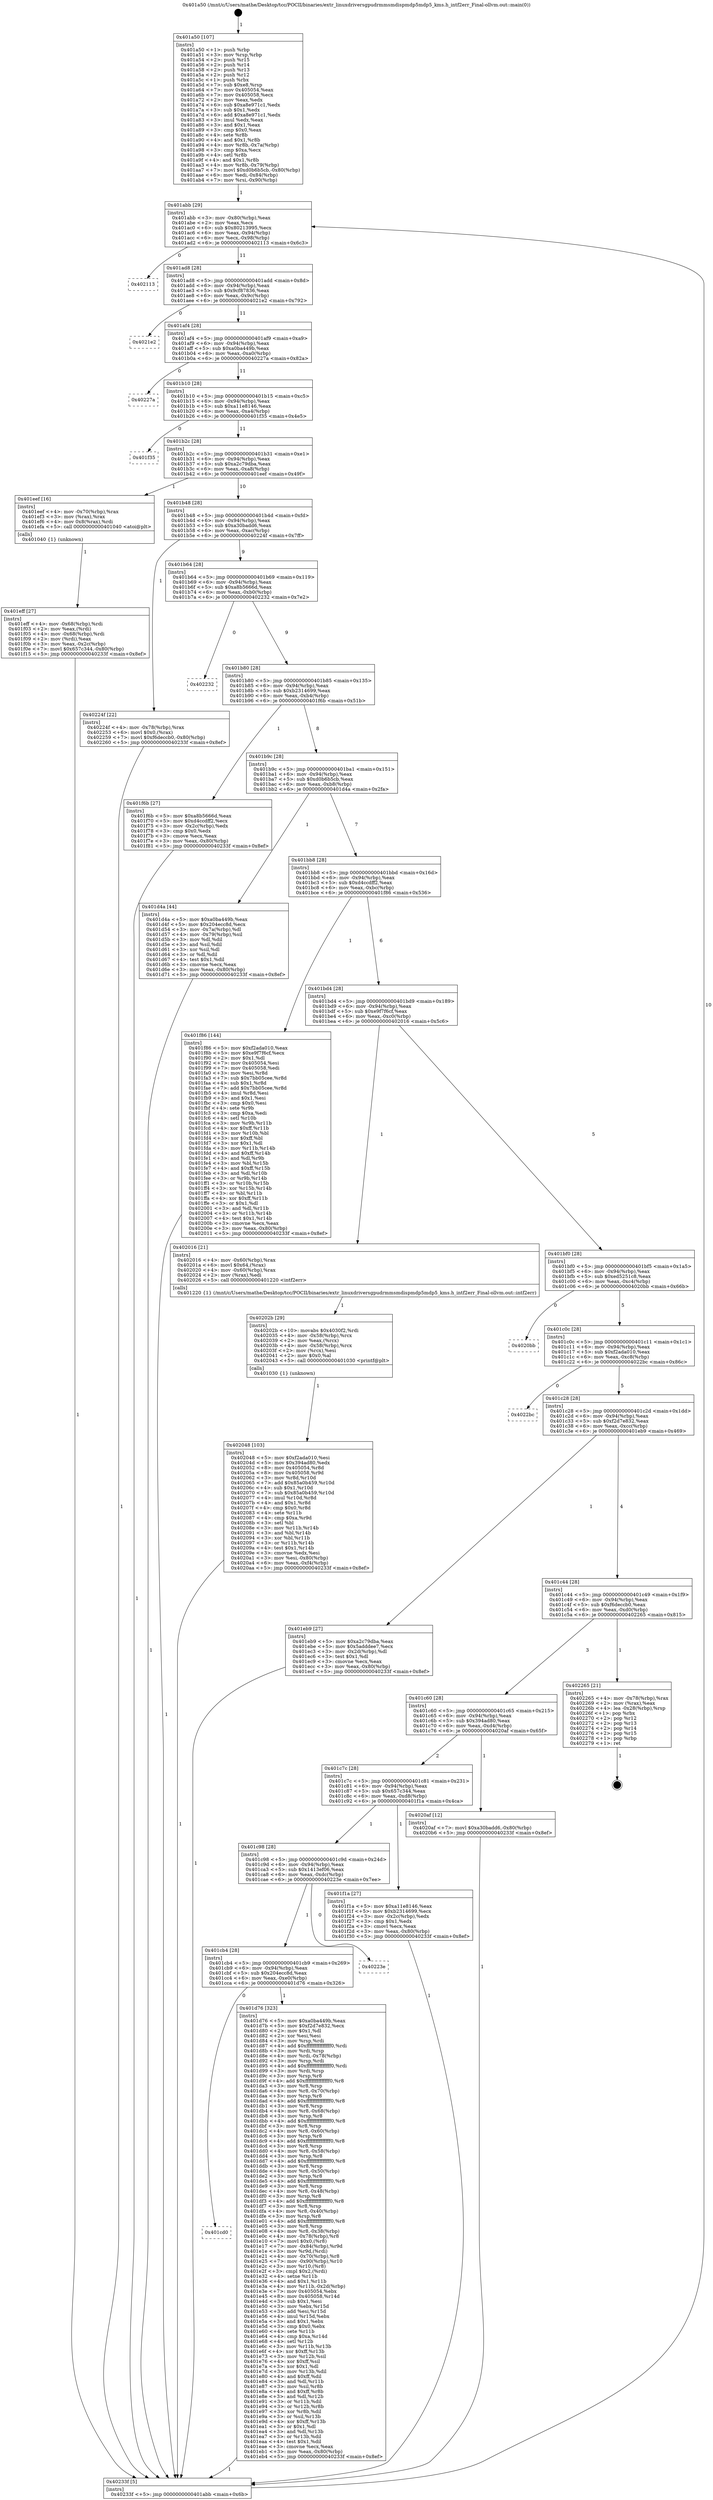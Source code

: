 digraph "0x401a50" {
  label = "0x401a50 (/mnt/c/Users/mathe/Desktop/tcc/POCII/binaries/extr_linuxdriversgpudrmmsmdispmdp5mdp5_kms.h_intf2err_Final-ollvm.out::main(0))"
  labelloc = "t"
  node[shape=record]

  Entry [label="",width=0.3,height=0.3,shape=circle,fillcolor=black,style=filled]
  "0x401abb" [label="{
     0x401abb [29]\l
     | [instrs]\l
     &nbsp;&nbsp;0x401abb \<+3\>: mov -0x80(%rbp),%eax\l
     &nbsp;&nbsp;0x401abe \<+2\>: mov %eax,%ecx\l
     &nbsp;&nbsp;0x401ac0 \<+6\>: sub $0x80213995,%ecx\l
     &nbsp;&nbsp;0x401ac6 \<+6\>: mov %eax,-0x94(%rbp)\l
     &nbsp;&nbsp;0x401acc \<+6\>: mov %ecx,-0x98(%rbp)\l
     &nbsp;&nbsp;0x401ad2 \<+6\>: je 0000000000402113 \<main+0x6c3\>\l
  }"]
  "0x402113" [label="{
     0x402113\l
  }", style=dashed]
  "0x401ad8" [label="{
     0x401ad8 [28]\l
     | [instrs]\l
     &nbsp;&nbsp;0x401ad8 \<+5\>: jmp 0000000000401add \<main+0x8d\>\l
     &nbsp;&nbsp;0x401add \<+6\>: mov -0x94(%rbp),%eax\l
     &nbsp;&nbsp;0x401ae3 \<+5\>: sub $0x9cf87836,%eax\l
     &nbsp;&nbsp;0x401ae8 \<+6\>: mov %eax,-0x9c(%rbp)\l
     &nbsp;&nbsp;0x401aee \<+6\>: je 00000000004021e2 \<main+0x792\>\l
  }"]
  Exit [label="",width=0.3,height=0.3,shape=circle,fillcolor=black,style=filled,peripheries=2]
  "0x4021e2" [label="{
     0x4021e2\l
  }", style=dashed]
  "0x401af4" [label="{
     0x401af4 [28]\l
     | [instrs]\l
     &nbsp;&nbsp;0x401af4 \<+5\>: jmp 0000000000401af9 \<main+0xa9\>\l
     &nbsp;&nbsp;0x401af9 \<+6\>: mov -0x94(%rbp),%eax\l
     &nbsp;&nbsp;0x401aff \<+5\>: sub $0xa0ba449b,%eax\l
     &nbsp;&nbsp;0x401b04 \<+6\>: mov %eax,-0xa0(%rbp)\l
     &nbsp;&nbsp;0x401b0a \<+6\>: je 000000000040227a \<main+0x82a\>\l
  }"]
  "0x402048" [label="{
     0x402048 [103]\l
     | [instrs]\l
     &nbsp;&nbsp;0x402048 \<+5\>: mov $0xf2ada010,%esi\l
     &nbsp;&nbsp;0x40204d \<+5\>: mov $0x394ad80,%edx\l
     &nbsp;&nbsp;0x402052 \<+8\>: mov 0x405054,%r8d\l
     &nbsp;&nbsp;0x40205a \<+8\>: mov 0x405058,%r9d\l
     &nbsp;&nbsp;0x402062 \<+3\>: mov %r8d,%r10d\l
     &nbsp;&nbsp;0x402065 \<+7\>: add $0x85a0b459,%r10d\l
     &nbsp;&nbsp;0x40206c \<+4\>: sub $0x1,%r10d\l
     &nbsp;&nbsp;0x402070 \<+7\>: sub $0x85a0b459,%r10d\l
     &nbsp;&nbsp;0x402077 \<+4\>: imul %r10d,%r8d\l
     &nbsp;&nbsp;0x40207b \<+4\>: and $0x1,%r8d\l
     &nbsp;&nbsp;0x40207f \<+4\>: cmp $0x0,%r8d\l
     &nbsp;&nbsp;0x402083 \<+4\>: sete %r11b\l
     &nbsp;&nbsp;0x402087 \<+4\>: cmp $0xa,%r9d\l
     &nbsp;&nbsp;0x40208b \<+3\>: setl %bl\l
     &nbsp;&nbsp;0x40208e \<+3\>: mov %r11b,%r14b\l
     &nbsp;&nbsp;0x402091 \<+3\>: and %bl,%r14b\l
     &nbsp;&nbsp;0x402094 \<+3\>: xor %bl,%r11b\l
     &nbsp;&nbsp;0x402097 \<+3\>: or %r11b,%r14b\l
     &nbsp;&nbsp;0x40209a \<+4\>: test $0x1,%r14b\l
     &nbsp;&nbsp;0x40209e \<+3\>: cmovne %edx,%esi\l
     &nbsp;&nbsp;0x4020a1 \<+3\>: mov %esi,-0x80(%rbp)\l
     &nbsp;&nbsp;0x4020a4 \<+6\>: mov %eax,-0xf4(%rbp)\l
     &nbsp;&nbsp;0x4020aa \<+5\>: jmp 000000000040233f \<main+0x8ef\>\l
  }"]
  "0x40227a" [label="{
     0x40227a\l
  }", style=dashed]
  "0x401b10" [label="{
     0x401b10 [28]\l
     | [instrs]\l
     &nbsp;&nbsp;0x401b10 \<+5\>: jmp 0000000000401b15 \<main+0xc5\>\l
     &nbsp;&nbsp;0x401b15 \<+6\>: mov -0x94(%rbp),%eax\l
     &nbsp;&nbsp;0x401b1b \<+5\>: sub $0xa11e8146,%eax\l
     &nbsp;&nbsp;0x401b20 \<+6\>: mov %eax,-0xa4(%rbp)\l
     &nbsp;&nbsp;0x401b26 \<+6\>: je 0000000000401f35 \<main+0x4e5\>\l
  }"]
  "0x40202b" [label="{
     0x40202b [29]\l
     | [instrs]\l
     &nbsp;&nbsp;0x40202b \<+10\>: movabs $0x4030f2,%rdi\l
     &nbsp;&nbsp;0x402035 \<+4\>: mov -0x58(%rbp),%rcx\l
     &nbsp;&nbsp;0x402039 \<+2\>: mov %eax,(%rcx)\l
     &nbsp;&nbsp;0x40203b \<+4\>: mov -0x58(%rbp),%rcx\l
     &nbsp;&nbsp;0x40203f \<+2\>: mov (%rcx),%esi\l
     &nbsp;&nbsp;0x402041 \<+2\>: mov $0x0,%al\l
     &nbsp;&nbsp;0x402043 \<+5\>: call 0000000000401030 \<printf@plt\>\l
     | [calls]\l
     &nbsp;&nbsp;0x401030 \{1\} (unknown)\l
  }"]
  "0x401f35" [label="{
     0x401f35\l
  }", style=dashed]
  "0x401b2c" [label="{
     0x401b2c [28]\l
     | [instrs]\l
     &nbsp;&nbsp;0x401b2c \<+5\>: jmp 0000000000401b31 \<main+0xe1\>\l
     &nbsp;&nbsp;0x401b31 \<+6\>: mov -0x94(%rbp),%eax\l
     &nbsp;&nbsp;0x401b37 \<+5\>: sub $0xa2c79dba,%eax\l
     &nbsp;&nbsp;0x401b3c \<+6\>: mov %eax,-0xa8(%rbp)\l
     &nbsp;&nbsp;0x401b42 \<+6\>: je 0000000000401eef \<main+0x49f\>\l
  }"]
  "0x401eff" [label="{
     0x401eff [27]\l
     | [instrs]\l
     &nbsp;&nbsp;0x401eff \<+4\>: mov -0x68(%rbp),%rdi\l
     &nbsp;&nbsp;0x401f03 \<+2\>: mov %eax,(%rdi)\l
     &nbsp;&nbsp;0x401f05 \<+4\>: mov -0x68(%rbp),%rdi\l
     &nbsp;&nbsp;0x401f09 \<+2\>: mov (%rdi),%eax\l
     &nbsp;&nbsp;0x401f0b \<+3\>: mov %eax,-0x2c(%rbp)\l
     &nbsp;&nbsp;0x401f0e \<+7\>: movl $0x657c344,-0x80(%rbp)\l
     &nbsp;&nbsp;0x401f15 \<+5\>: jmp 000000000040233f \<main+0x8ef\>\l
  }"]
  "0x401eef" [label="{
     0x401eef [16]\l
     | [instrs]\l
     &nbsp;&nbsp;0x401eef \<+4\>: mov -0x70(%rbp),%rax\l
     &nbsp;&nbsp;0x401ef3 \<+3\>: mov (%rax),%rax\l
     &nbsp;&nbsp;0x401ef6 \<+4\>: mov 0x8(%rax),%rdi\l
     &nbsp;&nbsp;0x401efa \<+5\>: call 0000000000401040 \<atoi@plt\>\l
     | [calls]\l
     &nbsp;&nbsp;0x401040 \{1\} (unknown)\l
  }"]
  "0x401b48" [label="{
     0x401b48 [28]\l
     | [instrs]\l
     &nbsp;&nbsp;0x401b48 \<+5\>: jmp 0000000000401b4d \<main+0xfd\>\l
     &nbsp;&nbsp;0x401b4d \<+6\>: mov -0x94(%rbp),%eax\l
     &nbsp;&nbsp;0x401b53 \<+5\>: sub $0xa30badd6,%eax\l
     &nbsp;&nbsp;0x401b58 \<+6\>: mov %eax,-0xac(%rbp)\l
     &nbsp;&nbsp;0x401b5e \<+6\>: je 000000000040224f \<main+0x7ff\>\l
  }"]
  "0x401cd0" [label="{
     0x401cd0\l
  }", style=dashed]
  "0x40224f" [label="{
     0x40224f [22]\l
     | [instrs]\l
     &nbsp;&nbsp;0x40224f \<+4\>: mov -0x78(%rbp),%rax\l
     &nbsp;&nbsp;0x402253 \<+6\>: movl $0x0,(%rax)\l
     &nbsp;&nbsp;0x402259 \<+7\>: movl $0xf6deccb0,-0x80(%rbp)\l
     &nbsp;&nbsp;0x402260 \<+5\>: jmp 000000000040233f \<main+0x8ef\>\l
  }"]
  "0x401b64" [label="{
     0x401b64 [28]\l
     | [instrs]\l
     &nbsp;&nbsp;0x401b64 \<+5\>: jmp 0000000000401b69 \<main+0x119\>\l
     &nbsp;&nbsp;0x401b69 \<+6\>: mov -0x94(%rbp),%eax\l
     &nbsp;&nbsp;0x401b6f \<+5\>: sub $0xa8b5666d,%eax\l
     &nbsp;&nbsp;0x401b74 \<+6\>: mov %eax,-0xb0(%rbp)\l
     &nbsp;&nbsp;0x401b7a \<+6\>: je 0000000000402232 \<main+0x7e2\>\l
  }"]
  "0x401d76" [label="{
     0x401d76 [323]\l
     | [instrs]\l
     &nbsp;&nbsp;0x401d76 \<+5\>: mov $0xa0ba449b,%eax\l
     &nbsp;&nbsp;0x401d7b \<+5\>: mov $0xf2d7e832,%ecx\l
     &nbsp;&nbsp;0x401d80 \<+2\>: mov $0x1,%dl\l
     &nbsp;&nbsp;0x401d82 \<+2\>: xor %esi,%esi\l
     &nbsp;&nbsp;0x401d84 \<+3\>: mov %rsp,%rdi\l
     &nbsp;&nbsp;0x401d87 \<+4\>: add $0xfffffffffffffff0,%rdi\l
     &nbsp;&nbsp;0x401d8b \<+3\>: mov %rdi,%rsp\l
     &nbsp;&nbsp;0x401d8e \<+4\>: mov %rdi,-0x78(%rbp)\l
     &nbsp;&nbsp;0x401d92 \<+3\>: mov %rsp,%rdi\l
     &nbsp;&nbsp;0x401d95 \<+4\>: add $0xfffffffffffffff0,%rdi\l
     &nbsp;&nbsp;0x401d99 \<+3\>: mov %rdi,%rsp\l
     &nbsp;&nbsp;0x401d9c \<+3\>: mov %rsp,%r8\l
     &nbsp;&nbsp;0x401d9f \<+4\>: add $0xfffffffffffffff0,%r8\l
     &nbsp;&nbsp;0x401da3 \<+3\>: mov %r8,%rsp\l
     &nbsp;&nbsp;0x401da6 \<+4\>: mov %r8,-0x70(%rbp)\l
     &nbsp;&nbsp;0x401daa \<+3\>: mov %rsp,%r8\l
     &nbsp;&nbsp;0x401dad \<+4\>: add $0xfffffffffffffff0,%r8\l
     &nbsp;&nbsp;0x401db1 \<+3\>: mov %r8,%rsp\l
     &nbsp;&nbsp;0x401db4 \<+4\>: mov %r8,-0x68(%rbp)\l
     &nbsp;&nbsp;0x401db8 \<+3\>: mov %rsp,%r8\l
     &nbsp;&nbsp;0x401dbb \<+4\>: add $0xfffffffffffffff0,%r8\l
     &nbsp;&nbsp;0x401dbf \<+3\>: mov %r8,%rsp\l
     &nbsp;&nbsp;0x401dc2 \<+4\>: mov %r8,-0x60(%rbp)\l
     &nbsp;&nbsp;0x401dc6 \<+3\>: mov %rsp,%r8\l
     &nbsp;&nbsp;0x401dc9 \<+4\>: add $0xfffffffffffffff0,%r8\l
     &nbsp;&nbsp;0x401dcd \<+3\>: mov %r8,%rsp\l
     &nbsp;&nbsp;0x401dd0 \<+4\>: mov %r8,-0x58(%rbp)\l
     &nbsp;&nbsp;0x401dd4 \<+3\>: mov %rsp,%r8\l
     &nbsp;&nbsp;0x401dd7 \<+4\>: add $0xfffffffffffffff0,%r8\l
     &nbsp;&nbsp;0x401ddb \<+3\>: mov %r8,%rsp\l
     &nbsp;&nbsp;0x401dde \<+4\>: mov %r8,-0x50(%rbp)\l
     &nbsp;&nbsp;0x401de2 \<+3\>: mov %rsp,%r8\l
     &nbsp;&nbsp;0x401de5 \<+4\>: add $0xfffffffffffffff0,%r8\l
     &nbsp;&nbsp;0x401de9 \<+3\>: mov %r8,%rsp\l
     &nbsp;&nbsp;0x401dec \<+4\>: mov %r8,-0x48(%rbp)\l
     &nbsp;&nbsp;0x401df0 \<+3\>: mov %rsp,%r8\l
     &nbsp;&nbsp;0x401df3 \<+4\>: add $0xfffffffffffffff0,%r8\l
     &nbsp;&nbsp;0x401df7 \<+3\>: mov %r8,%rsp\l
     &nbsp;&nbsp;0x401dfa \<+4\>: mov %r8,-0x40(%rbp)\l
     &nbsp;&nbsp;0x401dfe \<+3\>: mov %rsp,%r8\l
     &nbsp;&nbsp;0x401e01 \<+4\>: add $0xfffffffffffffff0,%r8\l
     &nbsp;&nbsp;0x401e05 \<+3\>: mov %r8,%rsp\l
     &nbsp;&nbsp;0x401e08 \<+4\>: mov %r8,-0x38(%rbp)\l
     &nbsp;&nbsp;0x401e0c \<+4\>: mov -0x78(%rbp),%r8\l
     &nbsp;&nbsp;0x401e10 \<+7\>: movl $0x0,(%r8)\l
     &nbsp;&nbsp;0x401e17 \<+7\>: mov -0x84(%rbp),%r9d\l
     &nbsp;&nbsp;0x401e1e \<+3\>: mov %r9d,(%rdi)\l
     &nbsp;&nbsp;0x401e21 \<+4\>: mov -0x70(%rbp),%r8\l
     &nbsp;&nbsp;0x401e25 \<+7\>: mov -0x90(%rbp),%r10\l
     &nbsp;&nbsp;0x401e2c \<+3\>: mov %r10,(%r8)\l
     &nbsp;&nbsp;0x401e2f \<+3\>: cmpl $0x2,(%rdi)\l
     &nbsp;&nbsp;0x401e32 \<+4\>: setne %r11b\l
     &nbsp;&nbsp;0x401e36 \<+4\>: and $0x1,%r11b\l
     &nbsp;&nbsp;0x401e3a \<+4\>: mov %r11b,-0x2d(%rbp)\l
     &nbsp;&nbsp;0x401e3e \<+7\>: mov 0x405054,%ebx\l
     &nbsp;&nbsp;0x401e45 \<+8\>: mov 0x405058,%r14d\l
     &nbsp;&nbsp;0x401e4d \<+3\>: sub $0x1,%esi\l
     &nbsp;&nbsp;0x401e50 \<+3\>: mov %ebx,%r15d\l
     &nbsp;&nbsp;0x401e53 \<+3\>: add %esi,%r15d\l
     &nbsp;&nbsp;0x401e56 \<+4\>: imul %r15d,%ebx\l
     &nbsp;&nbsp;0x401e5a \<+3\>: and $0x1,%ebx\l
     &nbsp;&nbsp;0x401e5d \<+3\>: cmp $0x0,%ebx\l
     &nbsp;&nbsp;0x401e60 \<+4\>: sete %r11b\l
     &nbsp;&nbsp;0x401e64 \<+4\>: cmp $0xa,%r14d\l
     &nbsp;&nbsp;0x401e68 \<+4\>: setl %r12b\l
     &nbsp;&nbsp;0x401e6c \<+3\>: mov %r11b,%r13b\l
     &nbsp;&nbsp;0x401e6f \<+4\>: xor $0xff,%r13b\l
     &nbsp;&nbsp;0x401e73 \<+3\>: mov %r12b,%sil\l
     &nbsp;&nbsp;0x401e76 \<+4\>: xor $0xff,%sil\l
     &nbsp;&nbsp;0x401e7a \<+3\>: xor $0x1,%dl\l
     &nbsp;&nbsp;0x401e7d \<+3\>: mov %r13b,%dil\l
     &nbsp;&nbsp;0x401e80 \<+4\>: and $0xff,%dil\l
     &nbsp;&nbsp;0x401e84 \<+3\>: and %dl,%r11b\l
     &nbsp;&nbsp;0x401e87 \<+3\>: mov %sil,%r8b\l
     &nbsp;&nbsp;0x401e8a \<+4\>: and $0xff,%r8b\l
     &nbsp;&nbsp;0x401e8e \<+3\>: and %dl,%r12b\l
     &nbsp;&nbsp;0x401e91 \<+3\>: or %r11b,%dil\l
     &nbsp;&nbsp;0x401e94 \<+3\>: or %r12b,%r8b\l
     &nbsp;&nbsp;0x401e97 \<+3\>: xor %r8b,%dil\l
     &nbsp;&nbsp;0x401e9a \<+3\>: or %sil,%r13b\l
     &nbsp;&nbsp;0x401e9d \<+4\>: xor $0xff,%r13b\l
     &nbsp;&nbsp;0x401ea1 \<+3\>: or $0x1,%dl\l
     &nbsp;&nbsp;0x401ea4 \<+3\>: and %dl,%r13b\l
     &nbsp;&nbsp;0x401ea7 \<+3\>: or %r13b,%dil\l
     &nbsp;&nbsp;0x401eaa \<+4\>: test $0x1,%dil\l
     &nbsp;&nbsp;0x401eae \<+3\>: cmovne %ecx,%eax\l
     &nbsp;&nbsp;0x401eb1 \<+3\>: mov %eax,-0x80(%rbp)\l
     &nbsp;&nbsp;0x401eb4 \<+5\>: jmp 000000000040233f \<main+0x8ef\>\l
  }"]
  "0x402232" [label="{
     0x402232\l
  }", style=dashed]
  "0x401b80" [label="{
     0x401b80 [28]\l
     | [instrs]\l
     &nbsp;&nbsp;0x401b80 \<+5\>: jmp 0000000000401b85 \<main+0x135\>\l
     &nbsp;&nbsp;0x401b85 \<+6\>: mov -0x94(%rbp),%eax\l
     &nbsp;&nbsp;0x401b8b \<+5\>: sub $0xb2314699,%eax\l
     &nbsp;&nbsp;0x401b90 \<+6\>: mov %eax,-0xb4(%rbp)\l
     &nbsp;&nbsp;0x401b96 \<+6\>: je 0000000000401f6b \<main+0x51b\>\l
  }"]
  "0x401cb4" [label="{
     0x401cb4 [28]\l
     | [instrs]\l
     &nbsp;&nbsp;0x401cb4 \<+5\>: jmp 0000000000401cb9 \<main+0x269\>\l
     &nbsp;&nbsp;0x401cb9 \<+6\>: mov -0x94(%rbp),%eax\l
     &nbsp;&nbsp;0x401cbf \<+5\>: sub $0x204ecc8d,%eax\l
     &nbsp;&nbsp;0x401cc4 \<+6\>: mov %eax,-0xe0(%rbp)\l
     &nbsp;&nbsp;0x401cca \<+6\>: je 0000000000401d76 \<main+0x326\>\l
  }"]
  "0x401f6b" [label="{
     0x401f6b [27]\l
     | [instrs]\l
     &nbsp;&nbsp;0x401f6b \<+5\>: mov $0xa8b5666d,%eax\l
     &nbsp;&nbsp;0x401f70 \<+5\>: mov $0xd4ccdff2,%ecx\l
     &nbsp;&nbsp;0x401f75 \<+3\>: mov -0x2c(%rbp),%edx\l
     &nbsp;&nbsp;0x401f78 \<+3\>: cmp $0x0,%edx\l
     &nbsp;&nbsp;0x401f7b \<+3\>: cmove %ecx,%eax\l
     &nbsp;&nbsp;0x401f7e \<+3\>: mov %eax,-0x80(%rbp)\l
     &nbsp;&nbsp;0x401f81 \<+5\>: jmp 000000000040233f \<main+0x8ef\>\l
  }"]
  "0x401b9c" [label="{
     0x401b9c [28]\l
     | [instrs]\l
     &nbsp;&nbsp;0x401b9c \<+5\>: jmp 0000000000401ba1 \<main+0x151\>\l
     &nbsp;&nbsp;0x401ba1 \<+6\>: mov -0x94(%rbp),%eax\l
     &nbsp;&nbsp;0x401ba7 \<+5\>: sub $0xd0b6b5cb,%eax\l
     &nbsp;&nbsp;0x401bac \<+6\>: mov %eax,-0xb8(%rbp)\l
     &nbsp;&nbsp;0x401bb2 \<+6\>: je 0000000000401d4a \<main+0x2fa\>\l
  }"]
  "0x40223e" [label="{
     0x40223e\l
  }", style=dashed]
  "0x401d4a" [label="{
     0x401d4a [44]\l
     | [instrs]\l
     &nbsp;&nbsp;0x401d4a \<+5\>: mov $0xa0ba449b,%eax\l
     &nbsp;&nbsp;0x401d4f \<+5\>: mov $0x204ecc8d,%ecx\l
     &nbsp;&nbsp;0x401d54 \<+3\>: mov -0x7a(%rbp),%dl\l
     &nbsp;&nbsp;0x401d57 \<+4\>: mov -0x79(%rbp),%sil\l
     &nbsp;&nbsp;0x401d5b \<+3\>: mov %dl,%dil\l
     &nbsp;&nbsp;0x401d5e \<+3\>: and %sil,%dil\l
     &nbsp;&nbsp;0x401d61 \<+3\>: xor %sil,%dl\l
     &nbsp;&nbsp;0x401d64 \<+3\>: or %dl,%dil\l
     &nbsp;&nbsp;0x401d67 \<+4\>: test $0x1,%dil\l
     &nbsp;&nbsp;0x401d6b \<+3\>: cmovne %ecx,%eax\l
     &nbsp;&nbsp;0x401d6e \<+3\>: mov %eax,-0x80(%rbp)\l
     &nbsp;&nbsp;0x401d71 \<+5\>: jmp 000000000040233f \<main+0x8ef\>\l
  }"]
  "0x401bb8" [label="{
     0x401bb8 [28]\l
     | [instrs]\l
     &nbsp;&nbsp;0x401bb8 \<+5\>: jmp 0000000000401bbd \<main+0x16d\>\l
     &nbsp;&nbsp;0x401bbd \<+6\>: mov -0x94(%rbp),%eax\l
     &nbsp;&nbsp;0x401bc3 \<+5\>: sub $0xd4ccdff2,%eax\l
     &nbsp;&nbsp;0x401bc8 \<+6\>: mov %eax,-0xbc(%rbp)\l
     &nbsp;&nbsp;0x401bce \<+6\>: je 0000000000401f86 \<main+0x536\>\l
  }"]
  "0x40233f" [label="{
     0x40233f [5]\l
     | [instrs]\l
     &nbsp;&nbsp;0x40233f \<+5\>: jmp 0000000000401abb \<main+0x6b\>\l
  }"]
  "0x401a50" [label="{
     0x401a50 [107]\l
     | [instrs]\l
     &nbsp;&nbsp;0x401a50 \<+1\>: push %rbp\l
     &nbsp;&nbsp;0x401a51 \<+3\>: mov %rsp,%rbp\l
     &nbsp;&nbsp;0x401a54 \<+2\>: push %r15\l
     &nbsp;&nbsp;0x401a56 \<+2\>: push %r14\l
     &nbsp;&nbsp;0x401a58 \<+2\>: push %r13\l
     &nbsp;&nbsp;0x401a5a \<+2\>: push %r12\l
     &nbsp;&nbsp;0x401a5c \<+1\>: push %rbx\l
     &nbsp;&nbsp;0x401a5d \<+7\>: sub $0xe8,%rsp\l
     &nbsp;&nbsp;0x401a64 \<+7\>: mov 0x405054,%eax\l
     &nbsp;&nbsp;0x401a6b \<+7\>: mov 0x405058,%ecx\l
     &nbsp;&nbsp;0x401a72 \<+2\>: mov %eax,%edx\l
     &nbsp;&nbsp;0x401a74 \<+6\>: sub $0xa8e971c1,%edx\l
     &nbsp;&nbsp;0x401a7a \<+3\>: sub $0x1,%edx\l
     &nbsp;&nbsp;0x401a7d \<+6\>: add $0xa8e971c1,%edx\l
     &nbsp;&nbsp;0x401a83 \<+3\>: imul %edx,%eax\l
     &nbsp;&nbsp;0x401a86 \<+3\>: and $0x1,%eax\l
     &nbsp;&nbsp;0x401a89 \<+3\>: cmp $0x0,%eax\l
     &nbsp;&nbsp;0x401a8c \<+4\>: sete %r8b\l
     &nbsp;&nbsp;0x401a90 \<+4\>: and $0x1,%r8b\l
     &nbsp;&nbsp;0x401a94 \<+4\>: mov %r8b,-0x7a(%rbp)\l
     &nbsp;&nbsp;0x401a98 \<+3\>: cmp $0xa,%ecx\l
     &nbsp;&nbsp;0x401a9b \<+4\>: setl %r8b\l
     &nbsp;&nbsp;0x401a9f \<+4\>: and $0x1,%r8b\l
     &nbsp;&nbsp;0x401aa3 \<+4\>: mov %r8b,-0x79(%rbp)\l
     &nbsp;&nbsp;0x401aa7 \<+7\>: movl $0xd0b6b5cb,-0x80(%rbp)\l
     &nbsp;&nbsp;0x401aae \<+6\>: mov %edi,-0x84(%rbp)\l
     &nbsp;&nbsp;0x401ab4 \<+7\>: mov %rsi,-0x90(%rbp)\l
  }"]
  "0x401c98" [label="{
     0x401c98 [28]\l
     | [instrs]\l
     &nbsp;&nbsp;0x401c98 \<+5\>: jmp 0000000000401c9d \<main+0x24d\>\l
     &nbsp;&nbsp;0x401c9d \<+6\>: mov -0x94(%rbp),%eax\l
     &nbsp;&nbsp;0x401ca3 \<+5\>: sub $0x1413ef06,%eax\l
     &nbsp;&nbsp;0x401ca8 \<+6\>: mov %eax,-0xdc(%rbp)\l
     &nbsp;&nbsp;0x401cae \<+6\>: je 000000000040223e \<main+0x7ee\>\l
  }"]
  "0x401f86" [label="{
     0x401f86 [144]\l
     | [instrs]\l
     &nbsp;&nbsp;0x401f86 \<+5\>: mov $0xf2ada010,%eax\l
     &nbsp;&nbsp;0x401f8b \<+5\>: mov $0xe9f7f6cf,%ecx\l
     &nbsp;&nbsp;0x401f90 \<+2\>: mov $0x1,%dl\l
     &nbsp;&nbsp;0x401f92 \<+7\>: mov 0x405054,%esi\l
     &nbsp;&nbsp;0x401f99 \<+7\>: mov 0x405058,%edi\l
     &nbsp;&nbsp;0x401fa0 \<+3\>: mov %esi,%r8d\l
     &nbsp;&nbsp;0x401fa3 \<+7\>: sub $0x7bb05cee,%r8d\l
     &nbsp;&nbsp;0x401faa \<+4\>: sub $0x1,%r8d\l
     &nbsp;&nbsp;0x401fae \<+7\>: add $0x7bb05cee,%r8d\l
     &nbsp;&nbsp;0x401fb5 \<+4\>: imul %r8d,%esi\l
     &nbsp;&nbsp;0x401fb9 \<+3\>: and $0x1,%esi\l
     &nbsp;&nbsp;0x401fbc \<+3\>: cmp $0x0,%esi\l
     &nbsp;&nbsp;0x401fbf \<+4\>: sete %r9b\l
     &nbsp;&nbsp;0x401fc3 \<+3\>: cmp $0xa,%edi\l
     &nbsp;&nbsp;0x401fc6 \<+4\>: setl %r10b\l
     &nbsp;&nbsp;0x401fca \<+3\>: mov %r9b,%r11b\l
     &nbsp;&nbsp;0x401fcd \<+4\>: xor $0xff,%r11b\l
     &nbsp;&nbsp;0x401fd1 \<+3\>: mov %r10b,%bl\l
     &nbsp;&nbsp;0x401fd4 \<+3\>: xor $0xff,%bl\l
     &nbsp;&nbsp;0x401fd7 \<+3\>: xor $0x1,%dl\l
     &nbsp;&nbsp;0x401fda \<+3\>: mov %r11b,%r14b\l
     &nbsp;&nbsp;0x401fdd \<+4\>: and $0xff,%r14b\l
     &nbsp;&nbsp;0x401fe1 \<+3\>: and %dl,%r9b\l
     &nbsp;&nbsp;0x401fe4 \<+3\>: mov %bl,%r15b\l
     &nbsp;&nbsp;0x401fe7 \<+4\>: and $0xff,%r15b\l
     &nbsp;&nbsp;0x401feb \<+3\>: and %dl,%r10b\l
     &nbsp;&nbsp;0x401fee \<+3\>: or %r9b,%r14b\l
     &nbsp;&nbsp;0x401ff1 \<+3\>: or %r10b,%r15b\l
     &nbsp;&nbsp;0x401ff4 \<+3\>: xor %r15b,%r14b\l
     &nbsp;&nbsp;0x401ff7 \<+3\>: or %bl,%r11b\l
     &nbsp;&nbsp;0x401ffa \<+4\>: xor $0xff,%r11b\l
     &nbsp;&nbsp;0x401ffe \<+3\>: or $0x1,%dl\l
     &nbsp;&nbsp;0x402001 \<+3\>: and %dl,%r11b\l
     &nbsp;&nbsp;0x402004 \<+3\>: or %r11b,%r14b\l
     &nbsp;&nbsp;0x402007 \<+4\>: test $0x1,%r14b\l
     &nbsp;&nbsp;0x40200b \<+3\>: cmovne %ecx,%eax\l
     &nbsp;&nbsp;0x40200e \<+3\>: mov %eax,-0x80(%rbp)\l
     &nbsp;&nbsp;0x402011 \<+5\>: jmp 000000000040233f \<main+0x8ef\>\l
  }"]
  "0x401bd4" [label="{
     0x401bd4 [28]\l
     | [instrs]\l
     &nbsp;&nbsp;0x401bd4 \<+5\>: jmp 0000000000401bd9 \<main+0x189\>\l
     &nbsp;&nbsp;0x401bd9 \<+6\>: mov -0x94(%rbp),%eax\l
     &nbsp;&nbsp;0x401bdf \<+5\>: sub $0xe9f7f6cf,%eax\l
     &nbsp;&nbsp;0x401be4 \<+6\>: mov %eax,-0xc0(%rbp)\l
     &nbsp;&nbsp;0x401bea \<+6\>: je 0000000000402016 \<main+0x5c6\>\l
  }"]
  "0x401f1a" [label="{
     0x401f1a [27]\l
     | [instrs]\l
     &nbsp;&nbsp;0x401f1a \<+5\>: mov $0xa11e8146,%eax\l
     &nbsp;&nbsp;0x401f1f \<+5\>: mov $0xb2314699,%ecx\l
     &nbsp;&nbsp;0x401f24 \<+3\>: mov -0x2c(%rbp),%edx\l
     &nbsp;&nbsp;0x401f27 \<+3\>: cmp $0x1,%edx\l
     &nbsp;&nbsp;0x401f2a \<+3\>: cmovl %ecx,%eax\l
     &nbsp;&nbsp;0x401f2d \<+3\>: mov %eax,-0x80(%rbp)\l
     &nbsp;&nbsp;0x401f30 \<+5\>: jmp 000000000040233f \<main+0x8ef\>\l
  }"]
  "0x402016" [label="{
     0x402016 [21]\l
     | [instrs]\l
     &nbsp;&nbsp;0x402016 \<+4\>: mov -0x60(%rbp),%rax\l
     &nbsp;&nbsp;0x40201a \<+6\>: movl $0x64,(%rax)\l
     &nbsp;&nbsp;0x402020 \<+4\>: mov -0x60(%rbp),%rax\l
     &nbsp;&nbsp;0x402024 \<+2\>: mov (%rax),%edi\l
     &nbsp;&nbsp;0x402026 \<+5\>: call 0000000000401220 \<intf2err\>\l
     | [calls]\l
     &nbsp;&nbsp;0x401220 \{1\} (/mnt/c/Users/mathe/Desktop/tcc/POCII/binaries/extr_linuxdriversgpudrmmsmdispmdp5mdp5_kms.h_intf2err_Final-ollvm.out::intf2err)\l
  }"]
  "0x401bf0" [label="{
     0x401bf0 [28]\l
     | [instrs]\l
     &nbsp;&nbsp;0x401bf0 \<+5\>: jmp 0000000000401bf5 \<main+0x1a5\>\l
     &nbsp;&nbsp;0x401bf5 \<+6\>: mov -0x94(%rbp),%eax\l
     &nbsp;&nbsp;0x401bfb \<+5\>: sub $0xed5251c8,%eax\l
     &nbsp;&nbsp;0x401c00 \<+6\>: mov %eax,-0xc4(%rbp)\l
     &nbsp;&nbsp;0x401c06 \<+6\>: je 00000000004020bb \<main+0x66b\>\l
  }"]
  "0x401c7c" [label="{
     0x401c7c [28]\l
     | [instrs]\l
     &nbsp;&nbsp;0x401c7c \<+5\>: jmp 0000000000401c81 \<main+0x231\>\l
     &nbsp;&nbsp;0x401c81 \<+6\>: mov -0x94(%rbp),%eax\l
     &nbsp;&nbsp;0x401c87 \<+5\>: sub $0x657c344,%eax\l
     &nbsp;&nbsp;0x401c8c \<+6\>: mov %eax,-0xd8(%rbp)\l
     &nbsp;&nbsp;0x401c92 \<+6\>: je 0000000000401f1a \<main+0x4ca\>\l
  }"]
  "0x4020bb" [label="{
     0x4020bb\l
  }", style=dashed]
  "0x401c0c" [label="{
     0x401c0c [28]\l
     | [instrs]\l
     &nbsp;&nbsp;0x401c0c \<+5\>: jmp 0000000000401c11 \<main+0x1c1\>\l
     &nbsp;&nbsp;0x401c11 \<+6\>: mov -0x94(%rbp),%eax\l
     &nbsp;&nbsp;0x401c17 \<+5\>: sub $0xf2ada010,%eax\l
     &nbsp;&nbsp;0x401c1c \<+6\>: mov %eax,-0xc8(%rbp)\l
     &nbsp;&nbsp;0x401c22 \<+6\>: je 00000000004022bc \<main+0x86c\>\l
  }"]
  "0x4020af" [label="{
     0x4020af [12]\l
     | [instrs]\l
     &nbsp;&nbsp;0x4020af \<+7\>: movl $0xa30badd6,-0x80(%rbp)\l
     &nbsp;&nbsp;0x4020b6 \<+5\>: jmp 000000000040233f \<main+0x8ef\>\l
  }"]
  "0x4022bc" [label="{
     0x4022bc\l
  }", style=dashed]
  "0x401c28" [label="{
     0x401c28 [28]\l
     | [instrs]\l
     &nbsp;&nbsp;0x401c28 \<+5\>: jmp 0000000000401c2d \<main+0x1dd\>\l
     &nbsp;&nbsp;0x401c2d \<+6\>: mov -0x94(%rbp),%eax\l
     &nbsp;&nbsp;0x401c33 \<+5\>: sub $0xf2d7e832,%eax\l
     &nbsp;&nbsp;0x401c38 \<+6\>: mov %eax,-0xcc(%rbp)\l
     &nbsp;&nbsp;0x401c3e \<+6\>: je 0000000000401eb9 \<main+0x469\>\l
  }"]
  "0x401c60" [label="{
     0x401c60 [28]\l
     | [instrs]\l
     &nbsp;&nbsp;0x401c60 \<+5\>: jmp 0000000000401c65 \<main+0x215\>\l
     &nbsp;&nbsp;0x401c65 \<+6\>: mov -0x94(%rbp),%eax\l
     &nbsp;&nbsp;0x401c6b \<+5\>: sub $0x394ad80,%eax\l
     &nbsp;&nbsp;0x401c70 \<+6\>: mov %eax,-0xd4(%rbp)\l
     &nbsp;&nbsp;0x401c76 \<+6\>: je 00000000004020af \<main+0x65f\>\l
  }"]
  "0x401eb9" [label="{
     0x401eb9 [27]\l
     | [instrs]\l
     &nbsp;&nbsp;0x401eb9 \<+5\>: mov $0xa2c79dba,%eax\l
     &nbsp;&nbsp;0x401ebe \<+5\>: mov $0x5adddee7,%ecx\l
     &nbsp;&nbsp;0x401ec3 \<+3\>: mov -0x2d(%rbp),%dl\l
     &nbsp;&nbsp;0x401ec6 \<+3\>: test $0x1,%dl\l
     &nbsp;&nbsp;0x401ec9 \<+3\>: cmovne %ecx,%eax\l
     &nbsp;&nbsp;0x401ecc \<+3\>: mov %eax,-0x80(%rbp)\l
     &nbsp;&nbsp;0x401ecf \<+5\>: jmp 000000000040233f \<main+0x8ef\>\l
  }"]
  "0x401c44" [label="{
     0x401c44 [28]\l
     | [instrs]\l
     &nbsp;&nbsp;0x401c44 \<+5\>: jmp 0000000000401c49 \<main+0x1f9\>\l
     &nbsp;&nbsp;0x401c49 \<+6\>: mov -0x94(%rbp),%eax\l
     &nbsp;&nbsp;0x401c4f \<+5\>: sub $0xf6deccb0,%eax\l
     &nbsp;&nbsp;0x401c54 \<+6\>: mov %eax,-0xd0(%rbp)\l
     &nbsp;&nbsp;0x401c5a \<+6\>: je 0000000000402265 \<main+0x815\>\l
  }"]
  "0x402265" [label="{
     0x402265 [21]\l
     | [instrs]\l
     &nbsp;&nbsp;0x402265 \<+4\>: mov -0x78(%rbp),%rax\l
     &nbsp;&nbsp;0x402269 \<+2\>: mov (%rax),%eax\l
     &nbsp;&nbsp;0x40226b \<+4\>: lea -0x28(%rbp),%rsp\l
     &nbsp;&nbsp;0x40226f \<+1\>: pop %rbx\l
     &nbsp;&nbsp;0x402270 \<+2\>: pop %r12\l
     &nbsp;&nbsp;0x402272 \<+2\>: pop %r13\l
     &nbsp;&nbsp;0x402274 \<+2\>: pop %r14\l
     &nbsp;&nbsp;0x402276 \<+2\>: pop %r15\l
     &nbsp;&nbsp;0x402278 \<+1\>: pop %rbp\l
     &nbsp;&nbsp;0x402279 \<+1\>: ret\l
  }"]
  Entry -> "0x401a50" [label=" 1"]
  "0x401abb" -> "0x402113" [label=" 0"]
  "0x401abb" -> "0x401ad8" [label=" 11"]
  "0x402265" -> Exit [label=" 1"]
  "0x401ad8" -> "0x4021e2" [label=" 0"]
  "0x401ad8" -> "0x401af4" [label=" 11"]
  "0x40224f" -> "0x40233f" [label=" 1"]
  "0x401af4" -> "0x40227a" [label=" 0"]
  "0x401af4" -> "0x401b10" [label=" 11"]
  "0x4020af" -> "0x40233f" [label=" 1"]
  "0x401b10" -> "0x401f35" [label=" 0"]
  "0x401b10" -> "0x401b2c" [label=" 11"]
  "0x402048" -> "0x40233f" [label=" 1"]
  "0x401b2c" -> "0x401eef" [label=" 1"]
  "0x401b2c" -> "0x401b48" [label=" 10"]
  "0x40202b" -> "0x402048" [label=" 1"]
  "0x401b48" -> "0x40224f" [label=" 1"]
  "0x401b48" -> "0x401b64" [label=" 9"]
  "0x401f86" -> "0x40233f" [label=" 1"]
  "0x401b64" -> "0x402232" [label=" 0"]
  "0x401b64" -> "0x401b80" [label=" 9"]
  "0x401f6b" -> "0x40233f" [label=" 1"]
  "0x401b80" -> "0x401f6b" [label=" 1"]
  "0x401b80" -> "0x401b9c" [label=" 8"]
  "0x401eff" -> "0x40233f" [label=" 1"]
  "0x401b9c" -> "0x401d4a" [label=" 1"]
  "0x401b9c" -> "0x401bb8" [label=" 7"]
  "0x401d4a" -> "0x40233f" [label=" 1"]
  "0x401a50" -> "0x401abb" [label=" 1"]
  "0x40233f" -> "0x401abb" [label=" 10"]
  "0x401eef" -> "0x401eff" [label=" 1"]
  "0x401bb8" -> "0x401f86" [label=" 1"]
  "0x401bb8" -> "0x401bd4" [label=" 6"]
  "0x401d76" -> "0x40233f" [label=" 1"]
  "0x401bd4" -> "0x402016" [label=" 1"]
  "0x401bd4" -> "0x401bf0" [label=" 5"]
  "0x402016" -> "0x40202b" [label=" 1"]
  "0x401bf0" -> "0x4020bb" [label=" 0"]
  "0x401bf0" -> "0x401c0c" [label=" 5"]
  "0x401cb4" -> "0x401d76" [label=" 1"]
  "0x401c0c" -> "0x4022bc" [label=" 0"]
  "0x401c0c" -> "0x401c28" [label=" 5"]
  "0x401f1a" -> "0x40233f" [label=" 1"]
  "0x401c28" -> "0x401eb9" [label=" 1"]
  "0x401c28" -> "0x401c44" [label=" 4"]
  "0x401c98" -> "0x40223e" [label=" 0"]
  "0x401c44" -> "0x402265" [label=" 1"]
  "0x401c44" -> "0x401c60" [label=" 3"]
  "0x401c98" -> "0x401cb4" [label=" 1"]
  "0x401c60" -> "0x4020af" [label=" 1"]
  "0x401c60" -> "0x401c7c" [label=" 2"]
  "0x401cb4" -> "0x401cd0" [label=" 0"]
  "0x401c7c" -> "0x401f1a" [label=" 1"]
  "0x401c7c" -> "0x401c98" [label=" 1"]
  "0x401eb9" -> "0x40233f" [label=" 1"]
}
